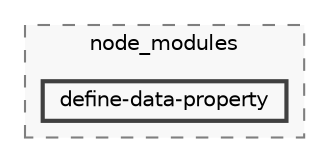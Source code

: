 digraph "backend/node_modules/define-data-property"
{
 // LATEX_PDF_SIZE
  bgcolor="transparent";
  edge [fontname=Helvetica,fontsize=10,labelfontname=Helvetica,labelfontsize=10];
  node [fontname=Helvetica,fontsize=10,shape=box,height=0.2,width=0.4];
  compound=true
  subgraph clusterdir_86dbea9de526ba50b112ba867d8b4b1f {
    graph [ bgcolor="#f8f8f8", pencolor="grey50", label="node_modules", fontname=Helvetica,fontsize=10 style="filled,dashed", URL="dir_86dbea9de526ba50b112ba867d8b4b1f.html",tooltip=""]
  dir_3d52a8730c988051c292a51c94749dc3 [label="define-data-property", fillcolor="#f8f8f8", color="grey25", style="filled,bold", URL="dir_3d52a8730c988051c292a51c94749dc3.html",tooltip=""];
  }
}
